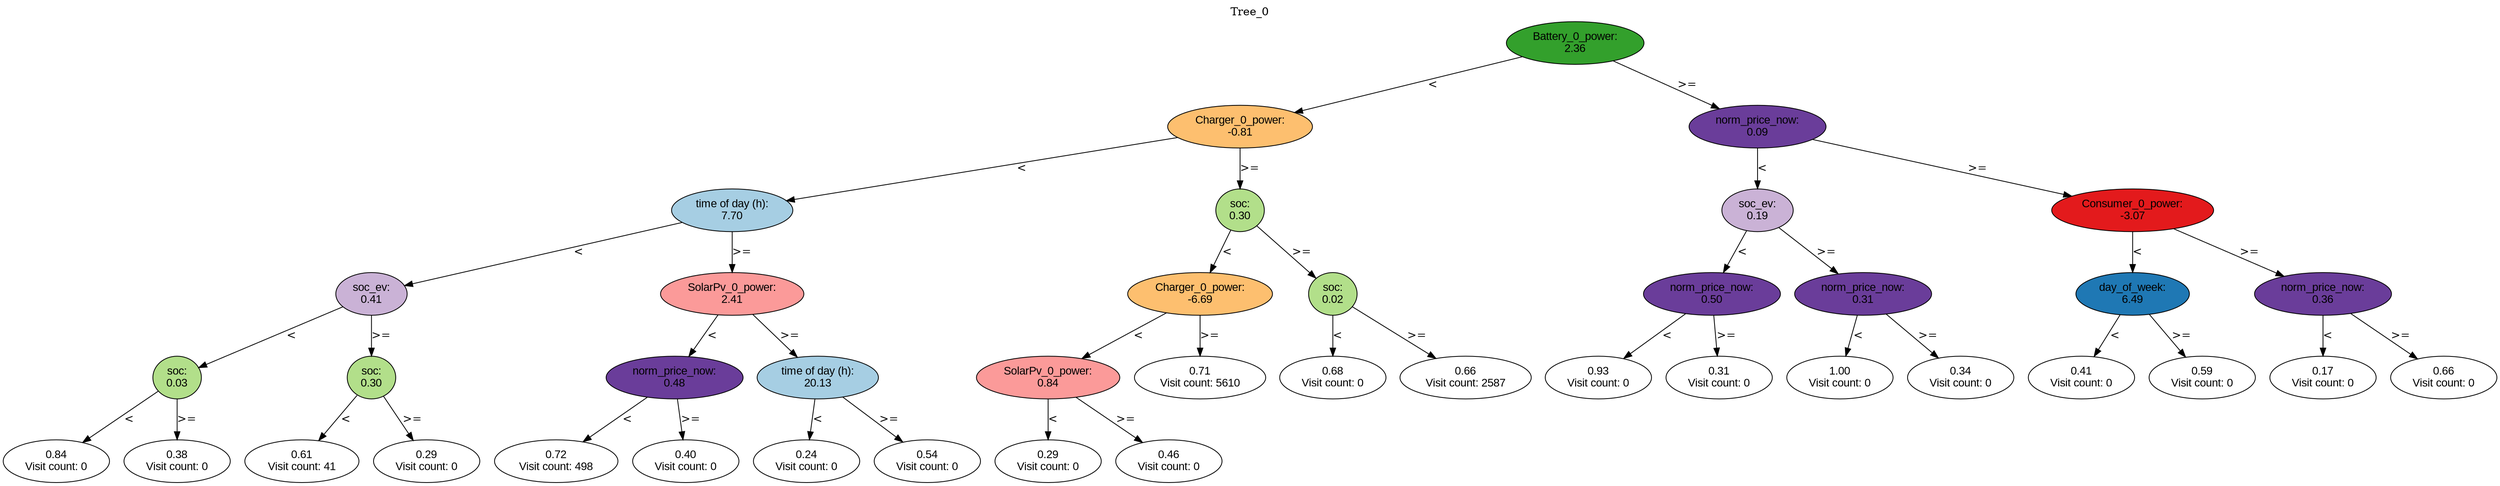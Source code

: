 digraph BST {
    node [fontname="Arial" style=filled colorscheme=paired12];
    0 [ label = "Battery_0_power:
2.36" fillcolor=4];
    1 [ label = "Charger_0_power:
-0.81" fillcolor=7];
    2 [ label = "time of day (h):
7.70" fillcolor=1];
    3 [ label = "soc_ev:
0.41" fillcolor=9];
    4 [ label = "soc:
0.03" fillcolor=3];
    5 [ label = "0.84
Visit count: 0" fillcolor=white];
    6 [ label = "0.38
Visit count: 0" fillcolor=white];
    7 [ label = "soc:
0.30" fillcolor=3];
    8 [ label = "0.61
Visit count: 41" fillcolor=white];
    9 [ label = "0.29
Visit count: 0" fillcolor=white];
    10 [ label = "SolarPv_0_power:
2.41" fillcolor=5];
    11 [ label = "norm_price_now:
0.48" fillcolor=10];
    12 [ label = "0.72
Visit count: 498" fillcolor=white];
    13 [ label = "0.40
Visit count: 0" fillcolor=white];
    14 [ label = "time of day (h):
20.13" fillcolor=1];
    15 [ label = "0.24
Visit count: 0" fillcolor=white];
    16 [ label = "0.54
Visit count: 0" fillcolor=white];
    17 [ label = "soc:
0.30" fillcolor=3];
    18 [ label = "Charger_0_power:
-6.69" fillcolor=7];
    19 [ label = "SolarPv_0_power:
0.84" fillcolor=5];
    20 [ label = "0.29
Visit count: 0" fillcolor=white];
    21 [ label = "0.46
Visit count: 0" fillcolor=white];
    22 [ label = "0.71
Visit count: 5610" fillcolor=white];
    23 [ label = "soc:
0.02" fillcolor=3];
    24 [ label = "0.68
Visit count: 0" fillcolor=white];
    25 [ label = "0.66
Visit count: 2587" fillcolor=white];
    26 [ label = "norm_price_now:
0.09" fillcolor=10];
    27 [ label = "soc_ev:
0.19" fillcolor=9];
    28 [ label = "norm_price_now:
0.50" fillcolor=10];
    29 [ label = "0.93
Visit count: 0" fillcolor=white];
    30 [ label = "0.31
Visit count: 0" fillcolor=white];
    31 [ label = "norm_price_now:
0.31" fillcolor=10];
    32 [ label = "1.00
Visit count: 0" fillcolor=white];
    33 [ label = "0.34
Visit count: 0" fillcolor=white];
    34 [ label = "Consumer_0_power:
-3.07" fillcolor=6];
    35 [ label = "day_of_week:
6.49" fillcolor=2];
    36 [ label = "0.41
Visit count: 0" fillcolor=white];
    37 [ label = "0.59
Visit count: 0" fillcolor=white];
    38 [ label = "norm_price_now:
0.36" fillcolor=10];
    39 [ label = "0.17
Visit count: 0" fillcolor=white];
    40 [ label = "0.66
Visit count: 0" fillcolor=white];

    0  -> 1[ label = "<"];
    0  -> 26[ label = ">="];
    1  -> 2[ label = "<"];
    1  -> 17[ label = ">="];
    2  -> 3[ label = "<"];
    2  -> 10[ label = ">="];
    3  -> 4[ label = "<"];
    3  -> 7[ label = ">="];
    4  -> 5[ label = "<"];
    4  -> 6[ label = ">="];
    7  -> 8[ label = "<"];
    7  -> 9[ label = ">="];
    10  -> 11[ label = "<"];
    10  -> 14[ label = ">="];
    11  -> 12[ label = "<"];
    11  -> 13[ label = ">="];
    14  -> 15[ label = "<"];
    14  -> 16[ label = ">="];
    17  -> 18[ label = "<"];
    17  -> 23[ label = ">="];
    18  -> 19[ label = "<"];
    18  -> 22[ label = ">="];
    19  -> 20[ label = "<"];
    19  -> 21[ label = ">="];
    23  -> 24[ label = "<"];
    23  -> 25[ label = ">="];
    26  -> 27[ label = "<"];
    26  -> 34[ label = ">="];
    27  -> 28[ label = "<"];
    27  -> 31[ label = ">="];
    28  -> 29[ label = "<"];
    28  -> 30[ label = ">="];
    31  -> 32[ label = "<"];
    31  -> 33[ label = ">="];
    34  -> 35[ label = "<"];
    34  -> 38[ label = ">="];
    35  -> 36[ label = "<"];
    35  -> 37[ label = ">="];
    38  -> 39[ label = "<"];
    38  -> 40[ label = ">="];

    labelloc="t";
    label="Tree_0";
}